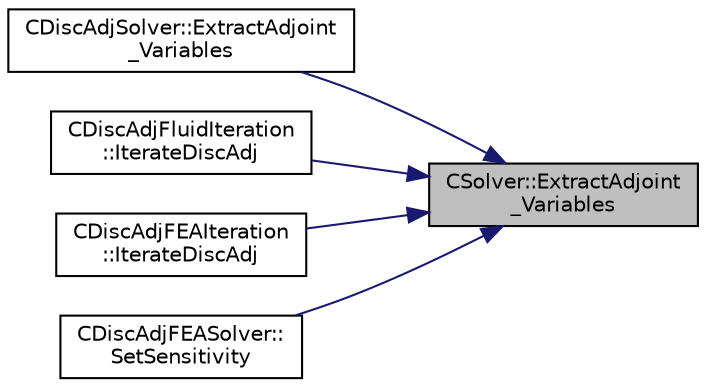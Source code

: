 digraph "CSolver::ExtractAdjoint_Variables"
{
 // LATEX_PDF_SIZE
  edge [fontname="Helvetica",fontsize="10",labelfontname="Helvetica",labelfontsize="10"];
  node [fontname="Helvetica",fontsize="10",shape=record];
  rankdir="RL";
  Node1 [label="CSolver::ExtractAdjoint\l_Variables",height=0.2,width=0.4,color="black", fillcolor="grey75", style="filled", fontcolor="black",tooltip="A virtual member."];
  Node1 -> Node2 [dir="back",color="midnightblue",fontsize="10",style="solid",fontname="Helvetica"];
  Node2 [label="CDiscAdjSolver::ExtractAdjoint\l_Variables",height=0.2,width=0.4,color="black", fillcolor="white", style="filled",URL="$classCDiscAdjSolver.html#aad52232974bd9f20c8025f471d37aeb1",tooltip="A virtual member."];
  Node1 -> Node3 [dir="back",color="midnightblue",fontsize="10",style="solid",fontname="Helvetica"];
  Node3 [label="CDiscAdjFluidIteration\l::IterateDiscAdj",height=0.2,width=0.4,color="black", fillcolor="white", style="filled",URL="$classCDiscAdjFluidIteration.html#a5962cca74e0dd3df56ea08e854d05145",tooltip="Perform a single iteration of the adjoint fluid system."];
  Node1 -> Node4 [dir="back",color="midnightblue",fontsize="10",style="solid",fontname="Helvetica"];
  Node4 [label="CDiscAdjFEAIteration\l::IterateDiscAdj",height=0.2,width=0.4,color="black", fillcolor="white", style="filled",URL="$classCDiscAdjFEAIteration.html#a7197ba7a4e5372a8a81107e1ccf7ad51",tooltip="Perform a single iteration of the adjoint FEA problem."];
  Node1 -> Node5 [dir="back",color="midnightblue",fontsize="10",style="solid",fontname="Helvetica"];
  Node5 [label="CDiscAdjFEASolver::\lSetSensitivity",height=0.2,width=0.4,color="black", fillcolor="white", style="filled",URL="$classCDiscAdjFEASolver.html#a834a6946d2ecd5009b8032e668ef22d6",tooltip="Extract and set the geometrical sensitivity."];
}
